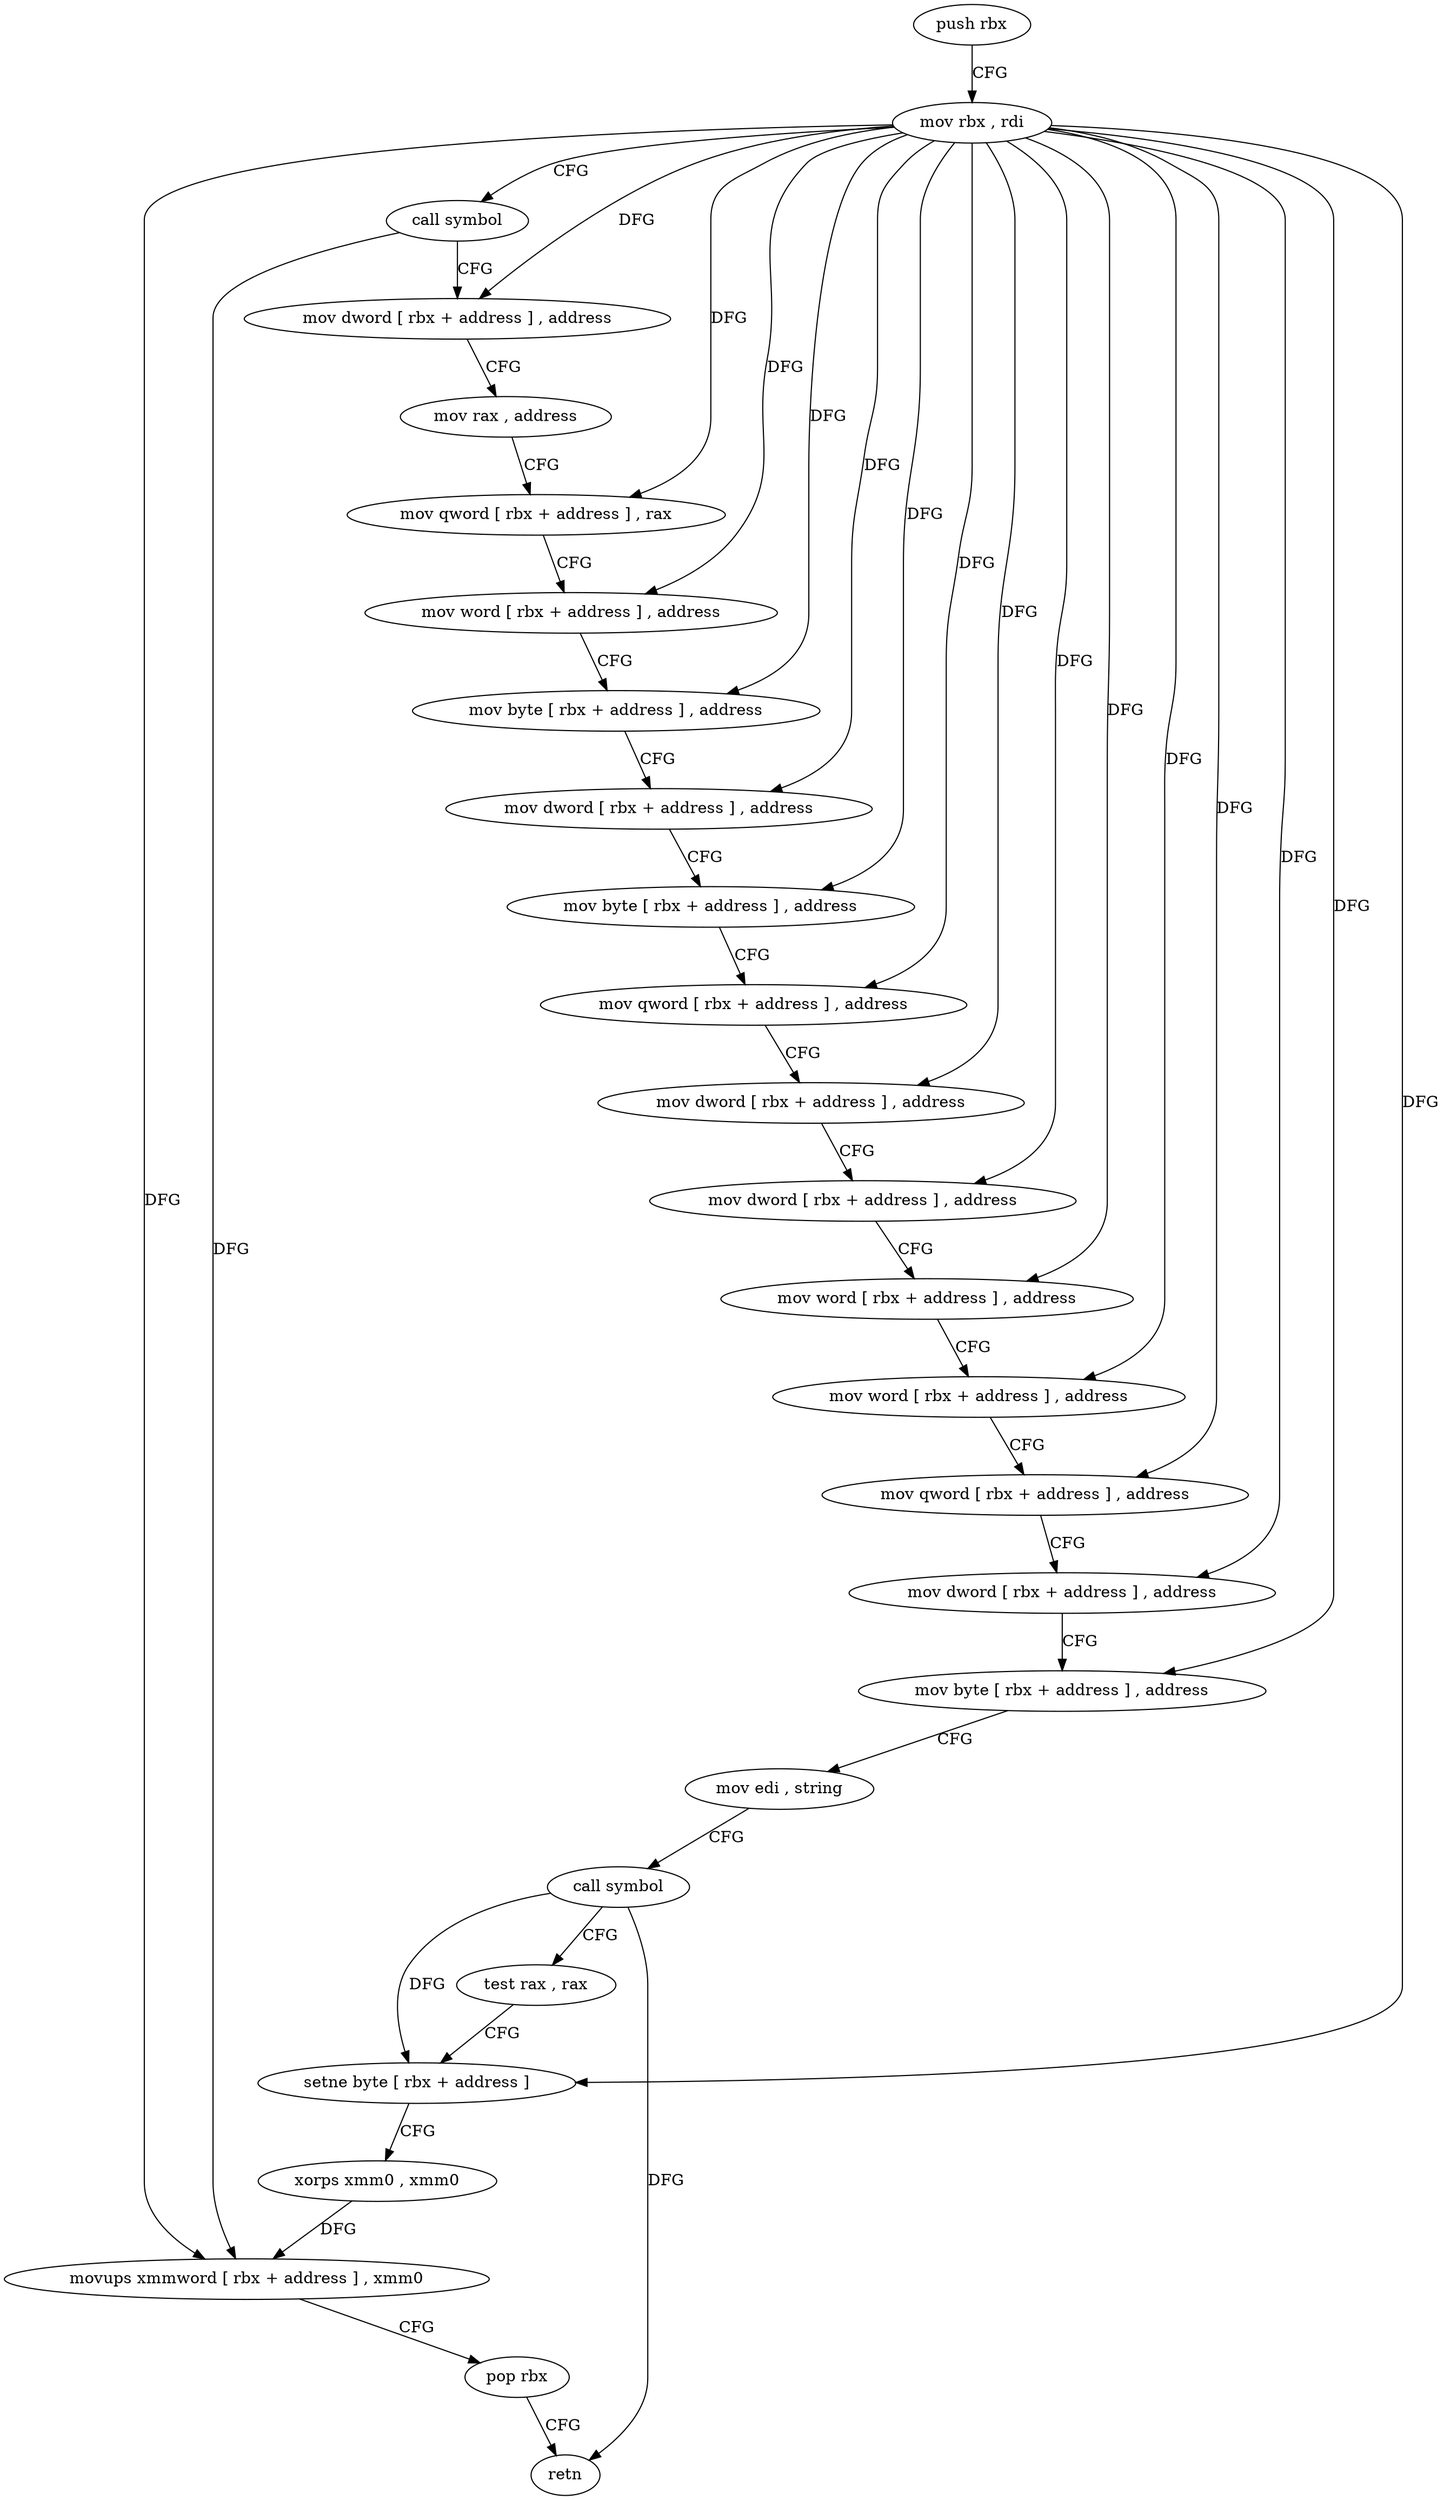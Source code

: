 digraph "func" {
"4207504" [label = "push rbx" ]
"4207505" [label = "mov rbx , rdi" ]
"4207508" [label = "call symbol" ]
"4207513" [label = "mov dword [ rbx + address ] , address" ]
"4207520" [label = "mov rax , address" ]
"4207530" [label = "mov qword [ rbx + address ] , rax" ]
"4207534" [label = "mov word [ rbx + address ] , address" ]
"4207540" [label = "mov byte [ rbx + address ] , address" ]
"4207544" [label = "mov dword [ rbx + address ] , address" ]
"4207551" [label = "mov byte [ rbx + address ] , address" ]
"4207555" [label = "mov qword [ rbx + address ] , address" ]
"4207563" [label = "mov dword [ rbx + address ] , address" ]
"4207570" [label = "mov dword [ rbx + address ] , address" ]
"4207577" [label = "mov word [ rbx + address ] , address" ]
"4207583" [label = "mov word [ rbx + address ] , address" ]
"4207589" [label = "mov qword [ rbx + address ] , address" ]
"4207597" [label = "mov dword [ rbx + address ] , address" ]
"4207604" [label = "mov byte [ rbx + address ] , address" ]
"4207608" [label = "mov edi , string" ]
"4207613" [label = "call symbol" ]
"4207618" [label = "test rax , rax" ]
"4207621" [label = "setne byte [ rbx + address ]" ]
"4207625" [label = "xorps xmm0 , xmm0" ]
"4207628" [label = "movups xmmword [ rbx + address ] , xmm0" ]
"4207632" [label = "pop rbx" ]
"4207633" [label = "retn" ]
"4207504" -> "4207505" [ label = "CFG" ]
"4207505" -> "4207508" [ label = "CFG" ]
"4207505" -> "4207513" [ label = "DFG" ]
"4207505" -> "4207530" [ label = "DFG" ]
"4207505" -> "4207534" [ label = "DFG" ]
"4207505" -> "4207540" [ label = "DFG" ]
"4207505" -> "4207544" [ label = "DFG" ]
"4207505" -> "4207551" [ label = "DFG" ]
"4207505" -> "4207555" [ label = "DFG" ]
"4207505" -> "4207563" [ label = "DFG" ]
"4207505" -> "4207570" [ label = "DFG" ]
"4207505" -> "4207577" [ label = "DFG" ]
"4207505" -> "4207583" [ label = "DFG" ]
"4207505" -> "4207589" [ label = "DFG" ]
"4207505" -> "4207597" [ label = "DFG" ]
"4207505" -> "4207604" [ label = "DFG" ]
"4207505" -> "4207621" [ label = "DFG" ]
"4207505" -> "4207628" [ label = "DFG" ]
"4207508" -> "4207513" [ label = "CFG" ]
"4207508" -> "4207628" [ label = "DFG" ]
"4207513" -> "4207520" [ label = "CFG" ]
"4207520" -> "4207530" [ label = "CFG" ]
"4207530" -> "4207534" [ label = "CFG" ]
"4207534" -> "4207540" [ label = "CFG" ]
"4207540" -> "4207544" [ label = "CFG" ]
"4207544" -> "4207551" [ label = "CFG" ]
"4207551" -> "4207555" [ label = "CFG" ]
"4207555" -> "4207563" [ label = "CFG" ]
"4207563" -> "4207570" [ label = "CFG" ]
"4207570" -> "4207577" [ label = "CFG" ]
"4207577" -> "4207583" [ label = "CFG" ]
"4207583" -> "4207589" [ label = "CFG" ]
"4207589" -> "4207597" [ label = "CFG" ]
"4207597" -> "4207604" [ label = "CFG" ]
"4207604" -> "4207608" [ label = "CFG" ]
"4207608" -> "4207613" [ label = "CFG" ]
"4207613" -> "4207618" [ label = "CFG" ]
"4207613" -> "4207621" [ label = "DFG" ]
"4207613" -> "4207633" [ label = "DFG" ]
"4207618" -> "4207621" [ label = "CFG" ]
"4207621" -> "4207625" [ label = "CFG" ]
"4207625" -> "4207628" [ label = "DFG" ]
"4207628" -> "4207632" [ label = "CFG" ]
"4207632" -> "4207633" [ label = "CFG" ]
}
